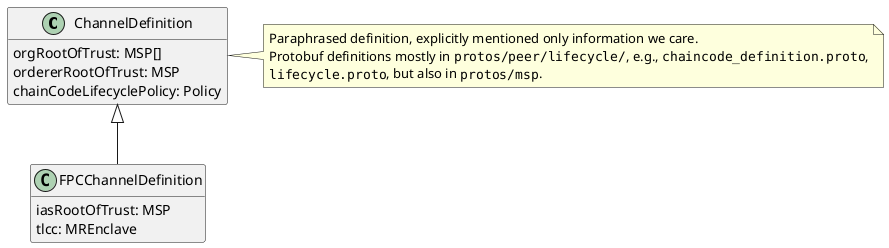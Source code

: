 /'
    Copyright Intel Corp. All Rights Reserved.
    Copyright IBM Corp. All Rights Reserved.

    SPDX-License-Identifier: Apache-2.0
'/

' FPC Class Definition related to Channels
' (only ProtocolMessage and LedgerState Classes, so no methods, just fields)
'===========================================================================

@startuml

hide empty methods
hide empty fields

' Channel definition on ledger
'------------------------------

' Current Fabric Class

class ChannelDefinition {
	orgRootOfTrust: MSP[]
	ordererRootOfTrust: MSP
	chainCodeLifecyclePolicy: Policy
}
note right
  Paraphrased definition, explicitly mentioned only information we care.
  Protobuf definitions mostly in ""protos/peer/lifecycle/"", e.g., ""chaincode_definition.proto"",
  ""lifecycle.proto"", but also in ""protos/msp"".
end note


' Necessary Extensions for FPC
ChannelDefinition <|-- FPCChannelDefinition
class FPCChannelDefinition {
	iasRootOfTrust: MSP
	tlcc: MREnclave
}

@enduml
